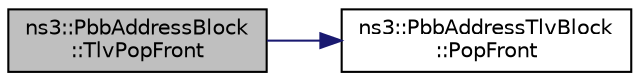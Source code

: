 digraph "ns3::PbbAddressBlock::TlvPopFront"
{
 // LATEX_PDF_SIZE
  edge [fontname="Helvetica",fontsize="10",labelfontname="Helvetica",labelfontsize="10"];
  node [fontname="Helvetica",fontsize="10",shape=record];
  rankdir="LR";
  Node1 [label="ns3::PbbAddressBlock\l::TlvPopFront",height=0.2,width=0.4,color="black", fillcolor="grey75", style="filled", fontcolor="black",tooltip="Removes an address TLV from the front of this message."];
  Node1 -> Node2 [color="midnightblue",fontsize="10",style="solid",fontname="Helvetica"];
  Node2 [label="ns3::PbbAddressTlvBlock\l::PopFront",height=0.2,width=0.4,color="black", fillcolor="white", style="filled",URL="$classns3_1_1_pbb_address_tlv_block.html#a98f2b831ee64b017252a5f6320942429",tooltip="Removes an AddressTLV from the front of this block."];
}
